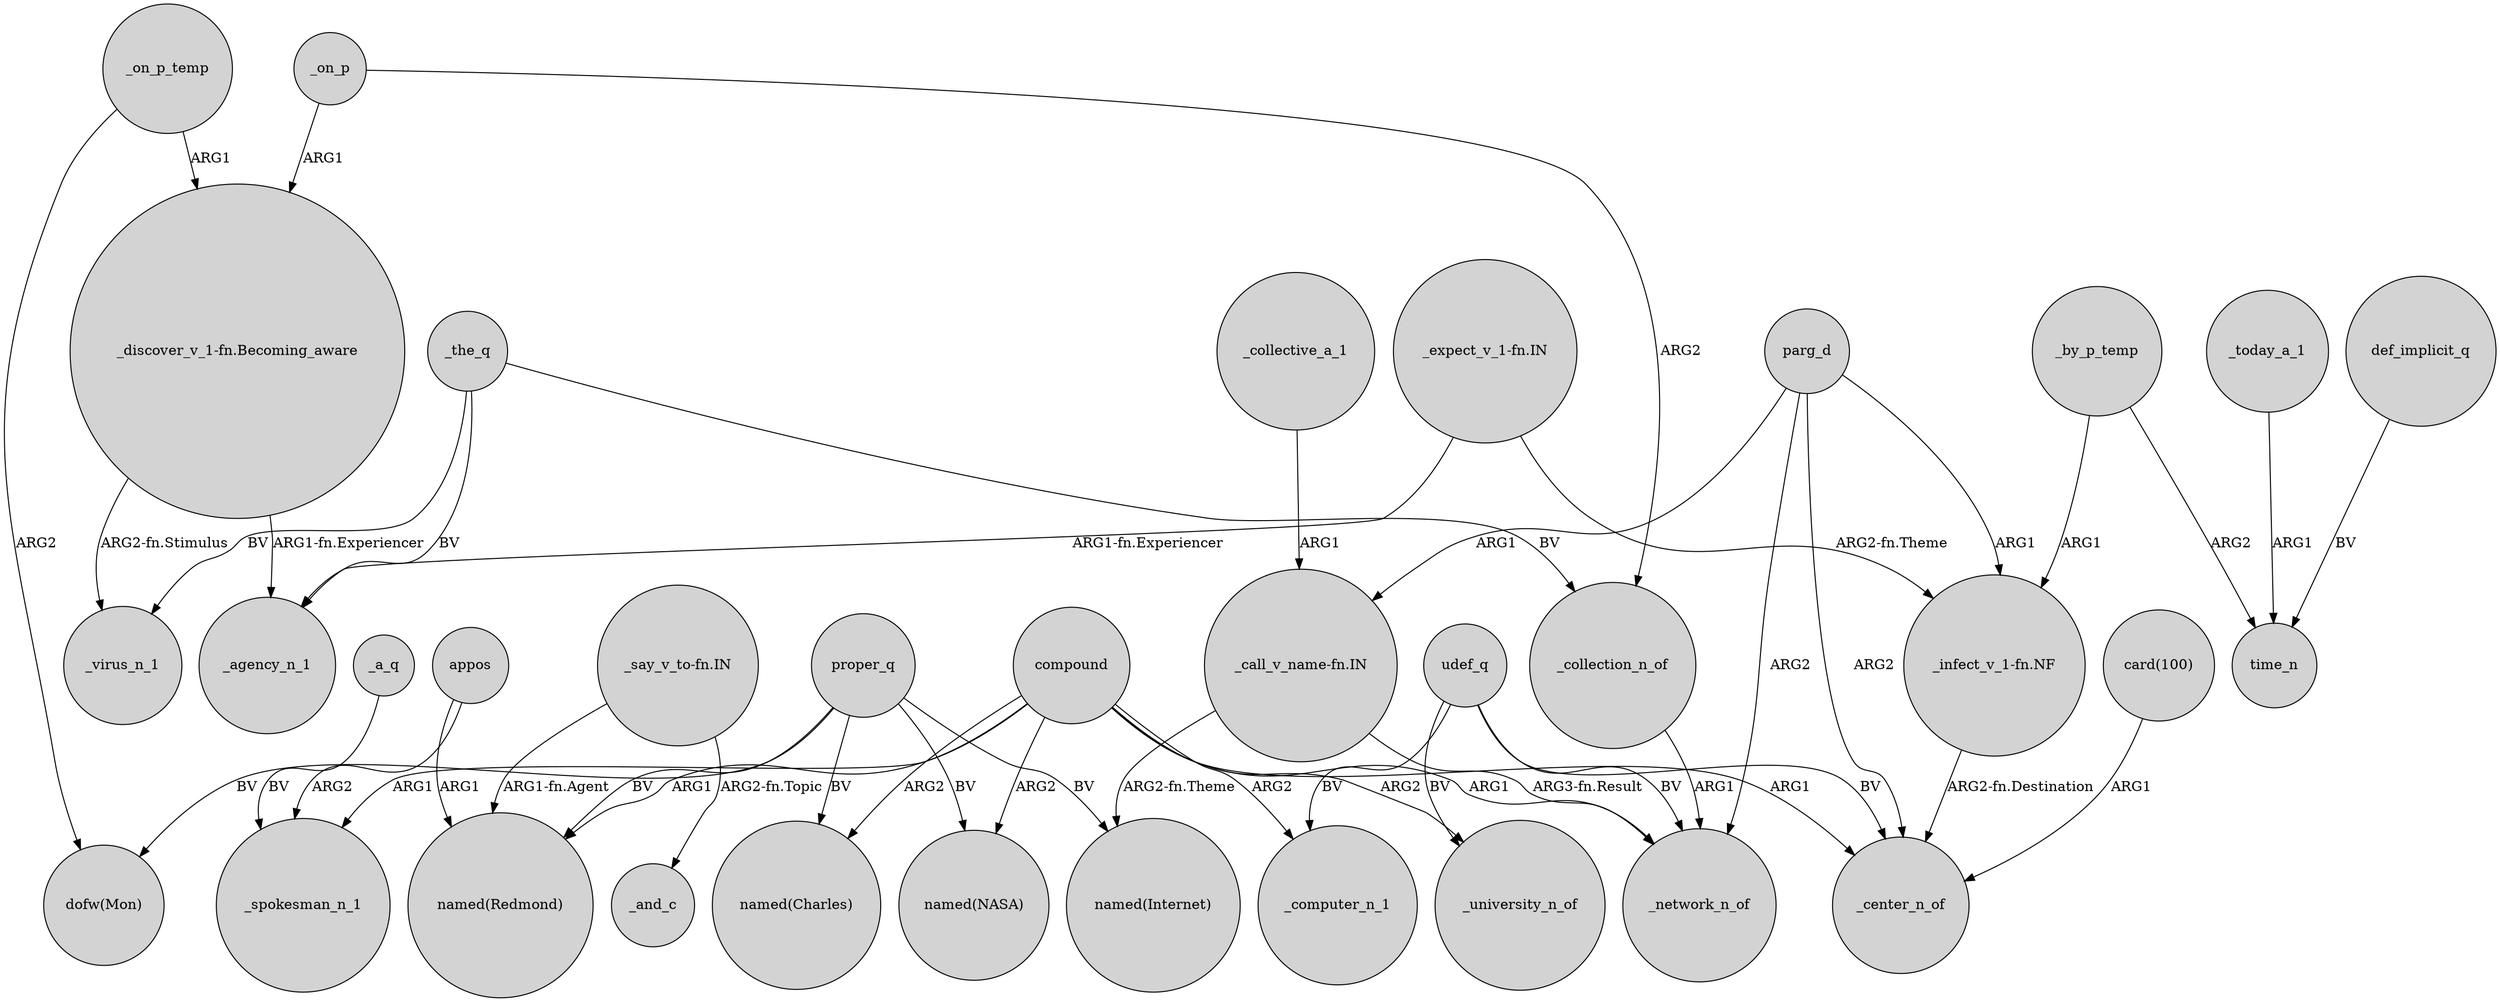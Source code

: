 digraph {
	node [shape=circle style=filled]
	"_expect_v_1-fn.IN" -> "_infect_v_1-fn.NF" [label="ARG2-fn.Theme"]
	_the_q -> _agency_n_1 [label=BV]
	appos -> _spokesman_n_1 [label=ARG2]
	proper_q -> "named(NASA)" [label=BV]
	_collection_n_of -> _network_n_of [label=ARG1]
	_today_a_1 -> time_n [label=ARG1]
	_collective_a_1 -> "_call_v_name-fn.IN" [label=ARG1]
	appos -> "named(Redmond)" [label=ARG1]
	"_expect_v_1-fn.IN" -> _agency_n_1 [label="ARG1-fn.Experiencer"]
	compound -> "named(Redmond)" [label=ARG1]
	proper_q -> "named(Internet)" [label=BV]
	_on_p_temp -> "_discover_v_1-fn.Becoming_aware" [label=ARG1]
	"_discover_v_1-fn.Becoming_aware" -> _virus_n_1 [label="ARG2-fn.Stimulus"]
	_by_p_temp -> "_infect_v_1-fn.NF" [label=ARG1]
	_on_p -> "_discover_v_1-fn.Becoming_aware" [label=ARG1]
	parg_d -> _network_n_of [label=ARG2]
	parg_d -> "_infect_v_1-fn.NF" [label=ARG1]
	udef_q -> _computer_n_1 [label=BV]
	udef_q -> _center_n_of [label=BV]
	udef_q -> _university_n_of [label=BV]
	compound -> _computer_n_1 [label=ARG2]
	"_call_v_name-fn.IN" -> _network_n_of [label="ARG3-fn.Result"]
	parg_d -> "_call_v_name-fn.IN" [label=ARG1]
	"_call_v_name-fn.IN" -> "named(Internet)" [label="ARG2-fn.Theme"]
	compound -> _spokesman_n_1 [label=ARG1]
	compound -> _university_n_of [label=ARG2]
	"_say_v_to-fn.IN" -> "named(Redmond)" [label="ARG1-fn.Agent"]
	proper_q -> "dofw(Mon)" [label=BV]
	"_say_v_to-fn.IN" -> _and_c [label="ARG2-fn.Topic"]
	compound -> "named(NASA)" [label=ARG2]
	compound -> _center_n_of [label=ARG1]
	"_infect_v_1-fn.NF" -> _center_n_of [label="ARG2-fn.Destination"]
	_on_p -> _collection_n_of [label=ARG2]
	proper_q -> "named(Redmond)" [label=BV]
	parg_d -> _center_n_of [label=ARG2]
	_the_q -> _collection_n_of [label=BV]
	_on_p_temp -> "dofw(Mon)" [label=ARG2]
	proper_q -> "named(Charles)" [label=BV]
	_a_q -> _spokesman_n_1 [label=BV]
	compound -> "named(Charles)" [label=ARG2]
	_by_p_temp -> time_n [label=ARG2]
	"card(100)" -> _center_n_of [label=ARG1]
	compound -> _network_n_of [label=ARG1]
	_the_q -> _virus_n_1 [label=BV]
	udef_q -> _network_n_of [label=BV]
	def_implicit_q -> time_n [label=BV]
	"_discover_v_1-fn.Becoming_aware" -> _agency_n_1 [label="ARG1-fn.Experiencer"]
}
